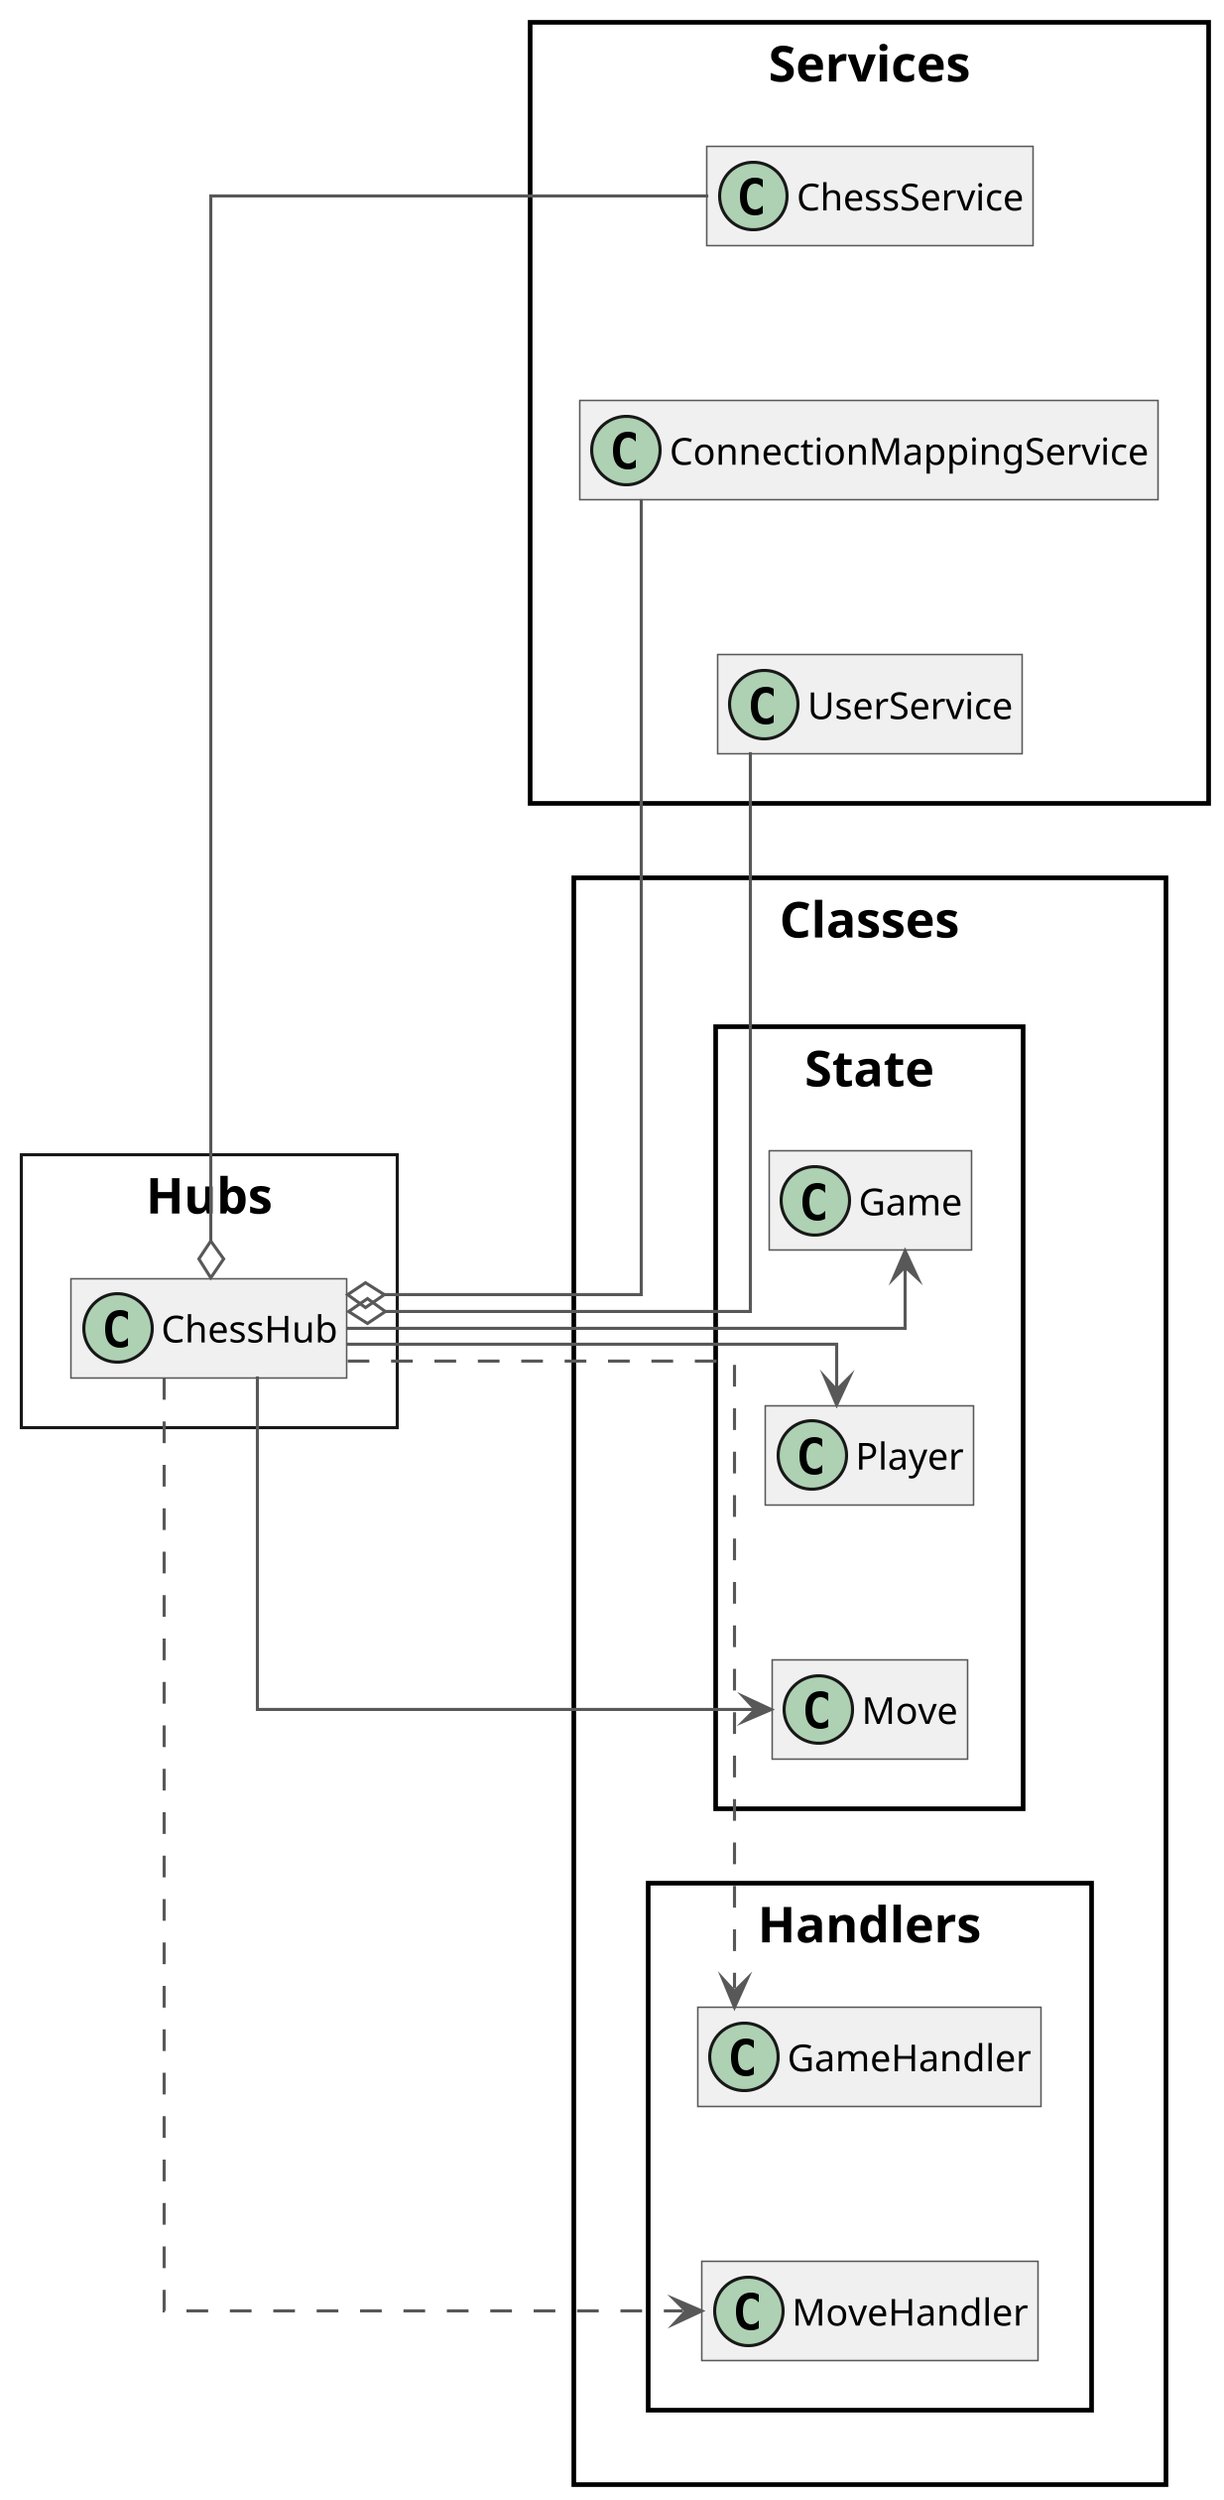 @startuml Hubs
skinparam classAttributeIconSize 0
skinparam classFontSize 16
skinparam classFontName Trebuchet MS
skinparam classBackgroundColor #F0F0F0
skinparam classBorderColor #585858
skinparam classArrowColor #585858
skinparam wrapWidth 400
skinparam RoundCorner 0
skinparam DefaultFontName Trebuchet MS
skinparam DefaultFontSize 16
skinparam ClassFontSize 16
skinparam TitleFontSize 20
skinparam ClassAttributeFontSize 12
skinparam ClassStereotypeFontSize 10
skinparam ArrowFontSize 10
skinparam Dpi 300
skinparam svgAntiAlias true
skinparam Linetype ortho
skinparam Nodesep 50
skinparam ranksep 75
skinparam groupInheritance 2
skinparam packageStyle Rectangle

left to right direction

package Hubs <<Rectangle>> {
    class ChessHub
}

ChessHub o-- Services.ChessService
ChessHub o-- Services.ConnectionMappingService
ChessHub o-- Services.UserService
ChessHub --> Classes.State.Game
ChessHub --> Classes.State.Player
ChessHub --> Classes.State.Move
ChessHub ..> Classes.Handlers.GameHandler
ChessHub ..> Classes.Handlers.MoveHandler

hide members
@enduml